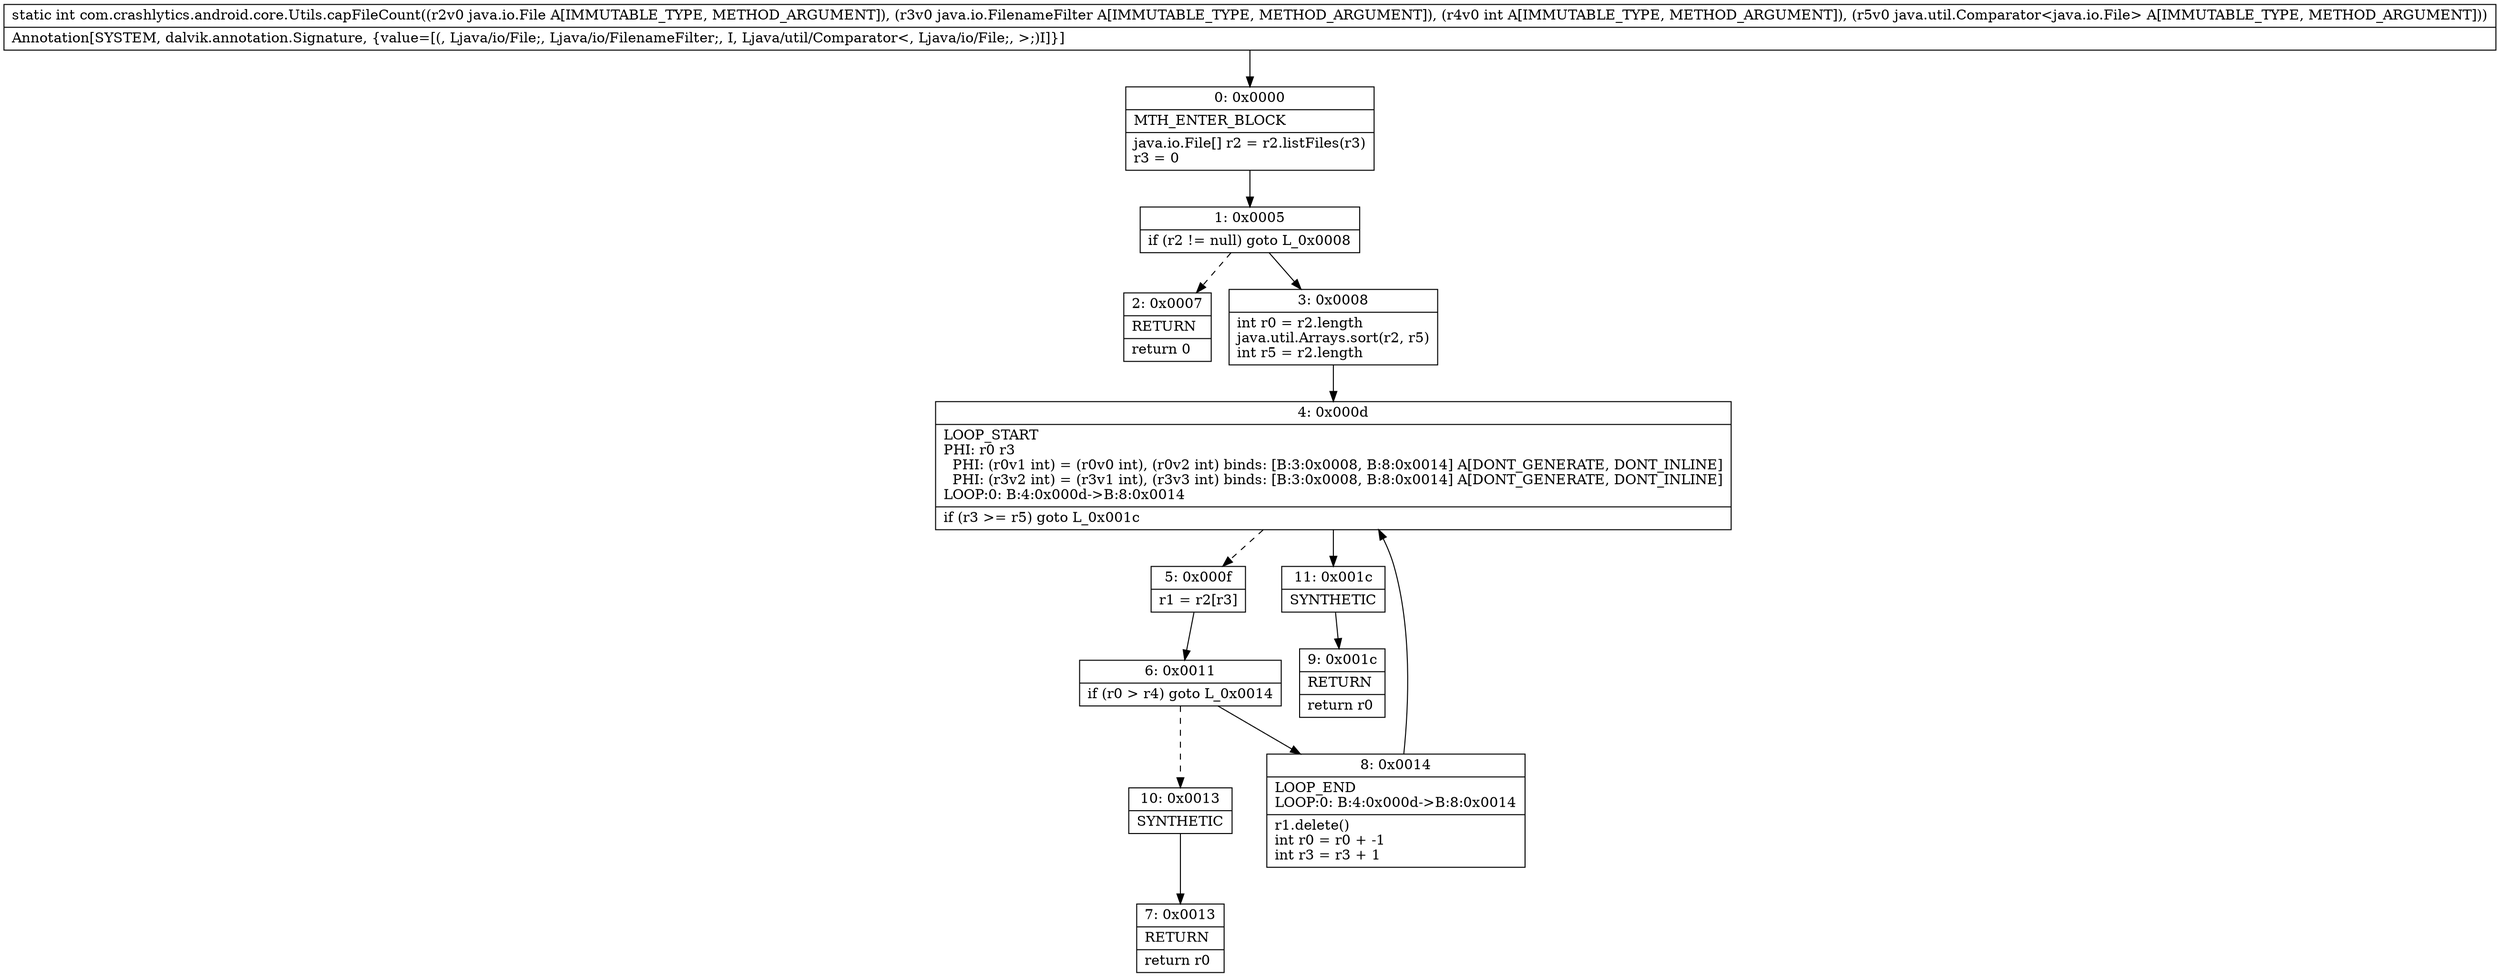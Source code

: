 digraph "CFG forcom.crashlytics.android.core.Utils.capFileCount(Ljava\/io\/File;Ljava\/io\/FilenameFilter;ILjava\/util\/Comparator;)I" {
Node_0 [shape=record,label="{0\:\ 0x0000|MTH_ENTER_BLOCK\l|java.io.File[] r2 = r2.listFiles(r3)\lr3 = 0\l}"];
Node_1 [shape=record,label="{1\:\ 0x0005|if (r2 != null) goto L_0x0008\l}"];
Node_2 [shape=record,label="{2\:\ 0x0007|RETURN\l|return 0\l}"];
Node_3 [shape=record,label="{3\:\ 0x0008|int r0 = r2.length\ljava.util.Arrays.sort(r2, r5)\lint r5 = r2.length\l}"];
Node_4 [shape=record,label="{4\:\ 0x000d|LOOP_START\lPHI: r0 r3 \l  PHI: (r0v1 int) = (r0v0 int), (r0v2 int) binds: [B:3:0x0008, B:8:0x0014] A[DONT_GENERATE, DONT_INLINE]\l  PHI: (r3v2 int) = (r3v1 int), (r3v3 int) binds: [B:3:0x0008, B:8:0x0014] A[DONT_GENERATE, DONT_INLINE]\lLOOP:0: B:4:0x000d\-\>B:8:0x0014\l|if (r3 \>= r5) goto L_0x001c\l}"];
Node_5 [shape=record,label="{5\:\ 0x000f|r1 = r2[r3]\l}"];
Node_6 [shape=record,label="{6\:\ 0x0011|if (r0 \> r4) goto L_0x0014\l}"];
Node_7 [shape=record,label="{7\:\ 0x0013|RETURN\l|return r0\l}"];
Node_8 [shape=record,label="{8\:\ 0x0014|LOOP_END\lLOOP:0: B:4:0x000d\-\>B:8:0x0014\l|r1.delete()\lint r0 = r0 + \-1\lint r3 = r3 + 1\l}"];
Node_9 [shape=record,label="{9\:\ 0x001c|RETURN\l|return r0\l}"];
Node_10 [shape=record,label="{10\:\ 0x0013|SYNTHETIC\l}"];
Node_11 [shape=record,label="{11\:\ 0x001c|SYNTHETIC\l}"];
MethodNode[shape=record,label="{static int com.crashlytics.android.core.Utils.capFileCount((r2v0 java.io.File A[IMMUTABLE_TYPE, METHOD_ARGUMENT]), (r3v0 java.io.FilenameFilter A[IMMUTABLE_TYPE, METHOD_ARGUMENT]), (r4v0 int A[IMMUTABLE_TYPE, METHOD_ARGUMENT]), (r5v0 java.util.Comparator\<java.io.File\> A[IMMUTABLE_TYPE, METHOD_ARGUMENT]))  | Annotation[SYSTEM, dalvik.annotation.Signature, \{value=[(, Ljava\/io\/File;, Ljava\/io\/FilenameFilter;, I, Ljava\/util\/Comparator\<, Ljava\/io\/File;, \>;)I]\}]\l}"];
MethodNode -> Node_0;
Node_0 -> Node_1;
Node_1 -> Node_2[style=dashed];
Node_1 -> Node_3;
Node_3 -> Node_4;
Node_4 -> Node_5[style=dashed];
Node_4 -> Node_11;
Node_5 -> Node_6;
Node_6 -> Node_8;
Node_6 -> Node_10[style=dashed];
Node_8 -> Node_4;
Node_10 -> Node_7;
Node_11 -> Node_9;
}

